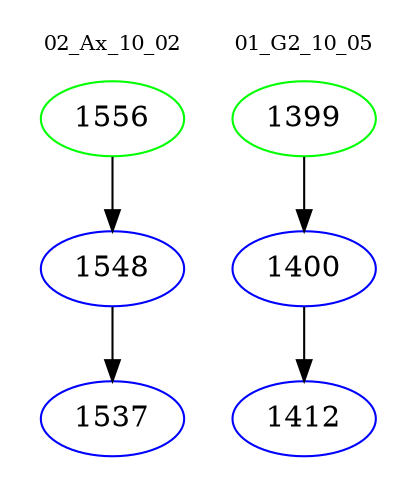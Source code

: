digraph{
subgraph cluster_0 {
color = white
label = "02_Ax_10_02";
fontsize=10;
T0_1556 [label="1556", color="green"]
T0_1556 -> T0_1548 [color="black"]
T0_1548 [label="1548", color="blue"]
T0_1548 -> T0_1537 [color="black"]
T0_1537 [label="1537", color="blue"]
}
subgraph cluster_1 {
color = white
label = "01_G2_10_05";
fontsize=10;
T1_1399 [label="1399", color="green"]
T1_1399 -> T1_1400 [color="black"]
T1_1400 [label="1400", color="blue"]
T1_1400 -> T1_1412 [color="black"]
T1_1412 [label="1412", color="blue"]
}
}
